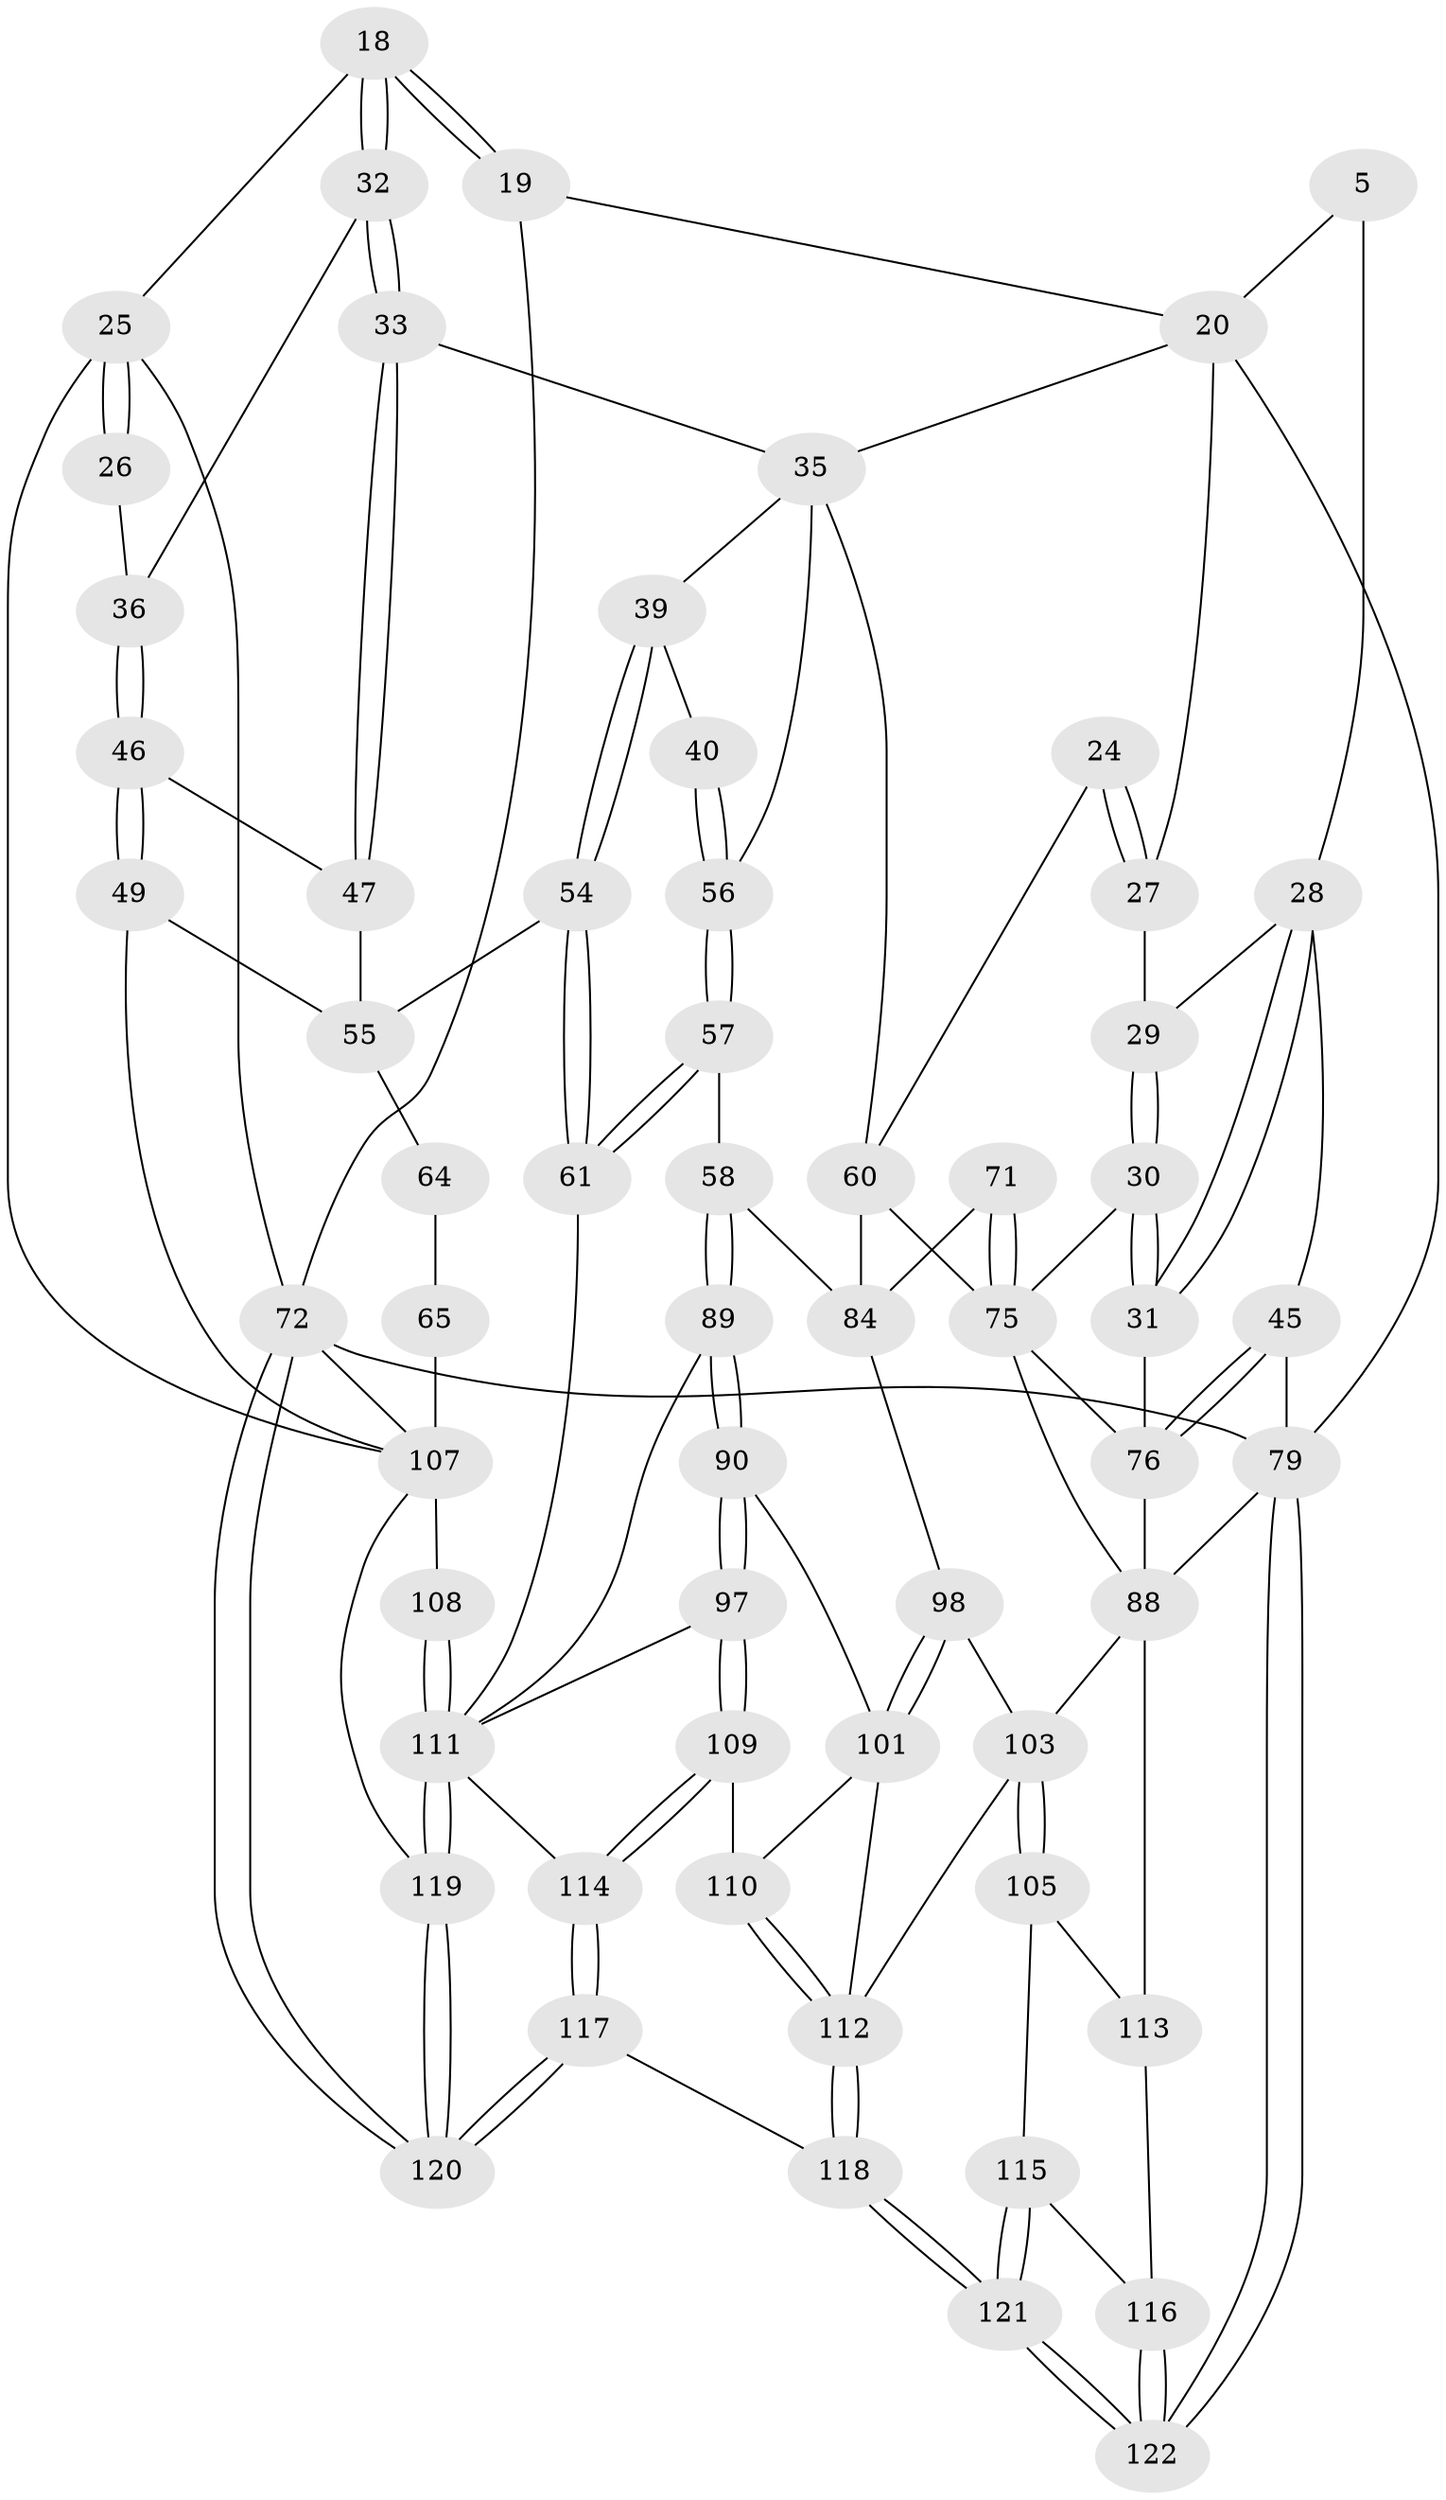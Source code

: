 // original degree distribution, {3: 0.02459016393442623, 6: 0.2540983606557377, 5: 0.4672131147540984, 4: 0.2540983606557377}
// Generated by graph-tools (version 1.1) at 2025/59/03/09/25 04:59:56]
// undirected, 61 vertices, 139 edges
graph export_dot {
graph [start="1"]
  node [color=gray90,style=filled];
  5 [pos="+0.21721108367827902+0.07599198119190995"];
  18 [pos="+0.7140429243361328+0"];
  19 [pos="+0.6597530362560078+0",super="+16"];
  20 [pos="+0.6568122401678806+0",super="+8"];
  24 [pos="+0.3977415060384425+0.25031108701135757"];
  25 [pos="+1+0.2403875255435576",super="+17"];
  26 [pos="+0.946187740230204+0.22286460577776473"];
  27 [pos="+0.30890989296928056+0.20183604574571554",super="+10+9"];
  28 [pos="+0.08248638475408113+0.16905096104714512",super="+12+4"];
  29 [pos="+0.22958718704956835+0.22491098431855017",super="+11"];
  30 [pos="+0.1812108369263327+0.29318756300747334"];
  31 [pos="+0.11965588673171428+0.23287210047495865"];
  32 [pos="+0.7835944565247532+0.1927538396899706"];
  33 [pos="+0.7516976344722859+0.2744057869988746"];
  35 [pos="+0.5975704113336565+0.18029269973700923",super="+34+22"];
  36 [pos="+0.9083593310117054+0.24236053315233785"];
  39 [pos="+0.6301947358126381+0.3578629766321819"];
  40 [pos="+0.5956171460063304+0.3582909963825292"];
  45 [pos="+0+0.28865076434020587",super="+3"];
  46 [pos="+0.909646745974879+0.3227350092969788"];
  47 [pos="+0.7792544319371502+0.32417612742902496"];
  49 [pos="+0.9205891546774919+0.353828502944108"];
  54 [pos="+0.7361198709987266+0.4750502421035681"];
  55 [pos="+0.8504096615606891+0.4375267358440176",super="+53"];
  56 [pos="+0.551666148696813+0.37356560778097253",super="+38+37"];
  57 [pos="+0.5172605572206072+0.4957074087865542"];
  58 [pos="+0.4468258933997722+0.5444700494798174"];
  60 [pos="+0.38001398029364836+0.5200073127970337",super="+41+23+42"];
  61 [pos="+0.7051262217290778+0.560597132074865"];
  64 [pos="+0.852018800414506+0.43930658633583564"];
  65 [pos="+0.9062904212488335+0.5294944300143976",super="+63"];
  71 [pos="+0.18213250197765432+0.5580413985972464"];
  72 [pos="+1+1",super="+15"];
  75 [pos="+0.13784311875551625+0.5950497153403521",super="+51+69"];
  76 [pos="+0+0.4854298227263015",super="+52+44"];
  79 [pos="+0+1",super="+2"];
  84 [pos="+0.3691004770936088+0.5754940359655947",super="+80+59+70"];
  88 [pos="+0.049201177422779886+0.7796340631795677",super="+83+78"];
  89 [pos="+0.5202647937502368+0.6776317588899033"];
  90 [pos="+0.4810550505432152+0.8026238566551264"];
  97 [pos="+0.5167114803040086+0.8260329070974854"];
  98 [pos="+0.27046195966873227+0.7217796460969501",super="+85+86"];
  101 [pos="+0.382068333080248+0.8641940629679187",super="+100"];
  103 [pos="+0.2913422755819262+0.9283300148077712",super="+99+82"];
  105 [pos="+0.1796595971254059+0.9052935173130261"];
  107 [pos="+0.9899519196801404+0.9391067131501885",super="+74+62+87"];
  108 [pos="+0.9444554202388739+0.896716357721307",super="+104+93"];
  109 [pos="+0.47558749757136165+0.9573230460195176"];
  110 [pos="+0.45264311411901614+0.9623654980091824"];
  111 [pos="+0.7068417484019965+0.9542862487836539",super="+96"];
  112 [pos="+0.33617831155184763+1",super="+102"];
  113 [pos="+0.10519430488590102+0.9694700388641257",super="+106"];
  114 [pos="+0.5051200983623241+0.9672383154100481"];
  115 [pos="+0.16098606018693254+0.976793601708204"];
  116 [pos="+0.10588326341068582+0.9769862354786294"];
  117 [pos="+0.5754092199511925+1"];
  118 [pos="+0.3378890577944207+1"];
  119 [pos="+0.7098178668367532+0.9839171575646856"];
  120 [pos="+0.6987705469974319+1"];
  121 [pos="+0.1477976822483576+1"];
  122 [pos="+0.053098398291604496+1"];
  5 -- 28 [weight=2];
  5 -- 20;
  18 -- 19;
  18 -- 19;
  18 -- 32;
  18 -- 32;
  18 -- 25;
  19 -- 20;
  19 -- 72;
  20 -- 35;
  20 -- 27;
  20 -- 79;
  24 -- 27 [weight=2];
  24 -- 27;
  24 -- 60;
  25 -- 26 [weight=2];
  25 -- 26;
  25 -- 72;
  25 -- 107;
  26 -- 36;
  27 -- 29 [weight=2];
  28 -- 31;
  28 -- 31;
  28 -- 29;
  28 -- 45;
  29 -- 30;
  29 -- 30;
  30 -- 31;
  30 -- 31;
  30 -- 75;
  31 -- 76;
  32 -- 33;
  32 -- 33;
  32 -- 36;
  33 -- 47;
  33 -- 47;
  33 -- 35;
  35 -- 56 [weight=2];
  35 -- 39;
  35 -- 60;
  36 -- 46;
  36 -- 46;
  39 -- 40;
  39 -- 54;
  39 -- 54;
  40 -- 56 [weight=2];
  40 -- 56;
  45 -- 76 [weight=2];
  45 -- 76;
  45 -- 79;
  46 -- 47;
  46 -- 49;
  46 -- 49;
  47 -- 55;
  49 -- 55;
  49 -- 107;
  54 -- 61;
  54 -- 61;
  54 -- 55;
  55 -- 64;
  56 -- 57;
  56 -- 57;
  57 -- 58;
  57 -- 61;
  57 -- 61;
  58 -- 89;
  58 -- 89;
  58 -- 84;
  60 -- 84 [weight=2];
  60 -- 75 [weight=2];
  61 -- 111;
  64 -- 65 [weight=2];
  65 -- 107 [weight=2];
  71 -- 75 [weight=2];
  71 -- 75;
  71 -- 84;
  72 -- 120;
  72 -- 120;
  72 -- 79 [weight=2];
  72 -- 107;
  75 -- 76;
  75 -- 88;
  76 -- 88;
  79 -- 122;
  79 -- 122;
  79 -- 88;
  84 -- 98 [weight=2];
  88 -- 113 [weight=2];
  88 -- 103;
  89 -- 90;
  89 -- 90;
  89 -- 111;
  90 -- 97;
  90 -- 97;
  90 -- 101;
  97 -- 109;
  97 -- 109;
  97 -- 111;
  98 -- 101 [weight=2];
  98 -- 101;
  98 -- 103 [weight=2];
  101 -- 110;
  101 -- 112;
  103 -- 105;
  103 -- 105;
  103 -- 112;
  105 -- 115;
  105 -- 113;
  107 -- 108 [weight=3];
  107 -- 119;
  108 -- 111 [weight=3];
  108 -- 111;
  109 -- 110;
  109 -- 114;
  109 -- 114;
  110 -- 112;
  110 -- 112;
  111 -- 119;
  111 -- 119;
  111 -- 114;
  112 -- 118;
  112 -- 118;
  113 -- 116;
  114 -- 117;
  114 -- 117;
  115 -- 116;
  115 -- 121;
  115 -- 121;
  116 -- 122;
  116 -- 122;
  117 -- 118;
  117 -- 120;
  117 -- 120;
  118 -- 121;
  118 -- 121;
  119 -- 120;
  119 -- 120;
  121 -- 122;
  121 -- 122;
}

